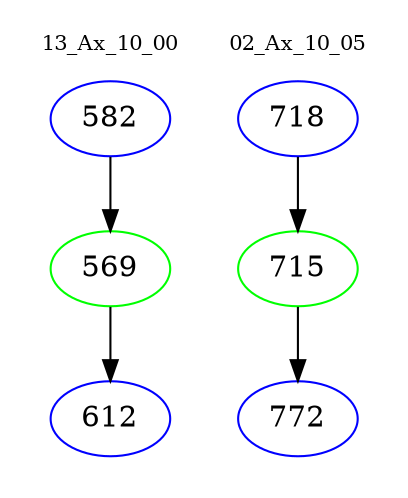 digraph{
subgraph cluster_0 {
color = white
label = "13_Ax_10_00";
fontsize=10;
T0_582 [label="582", color="blue"]
T0_582 -> T0_569 [color="black"]
T0_569 [label="569", color="green"]
T0_569 -> T0_612 [color="black"]
T0_612 [label="612", color="blue"]
}
subgraph cluster_1 {
color = white
label = "02_Ax_10_05";
fontsize=10;
T1_718 [label="718", color="blue"]
T1_718 -> T1_715 [color="black"]
T1_715 [label="715", color="green"]
T1_715 -> T1_772 [color="black"]
T1_772 [label="772", color="blue"]
}
}
